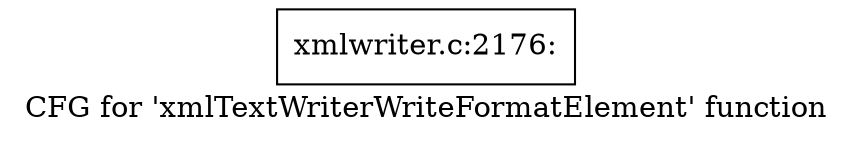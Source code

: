 digraph "CFG for 'xmlTextWriterWriteFormatElement' function" {
	label="CFG for 'xmlTextWriterWriteFormatElement' function";

	Node0x3ff3fd0 [shape=record,label="{xmlwriter.c:2176:}"];
}
